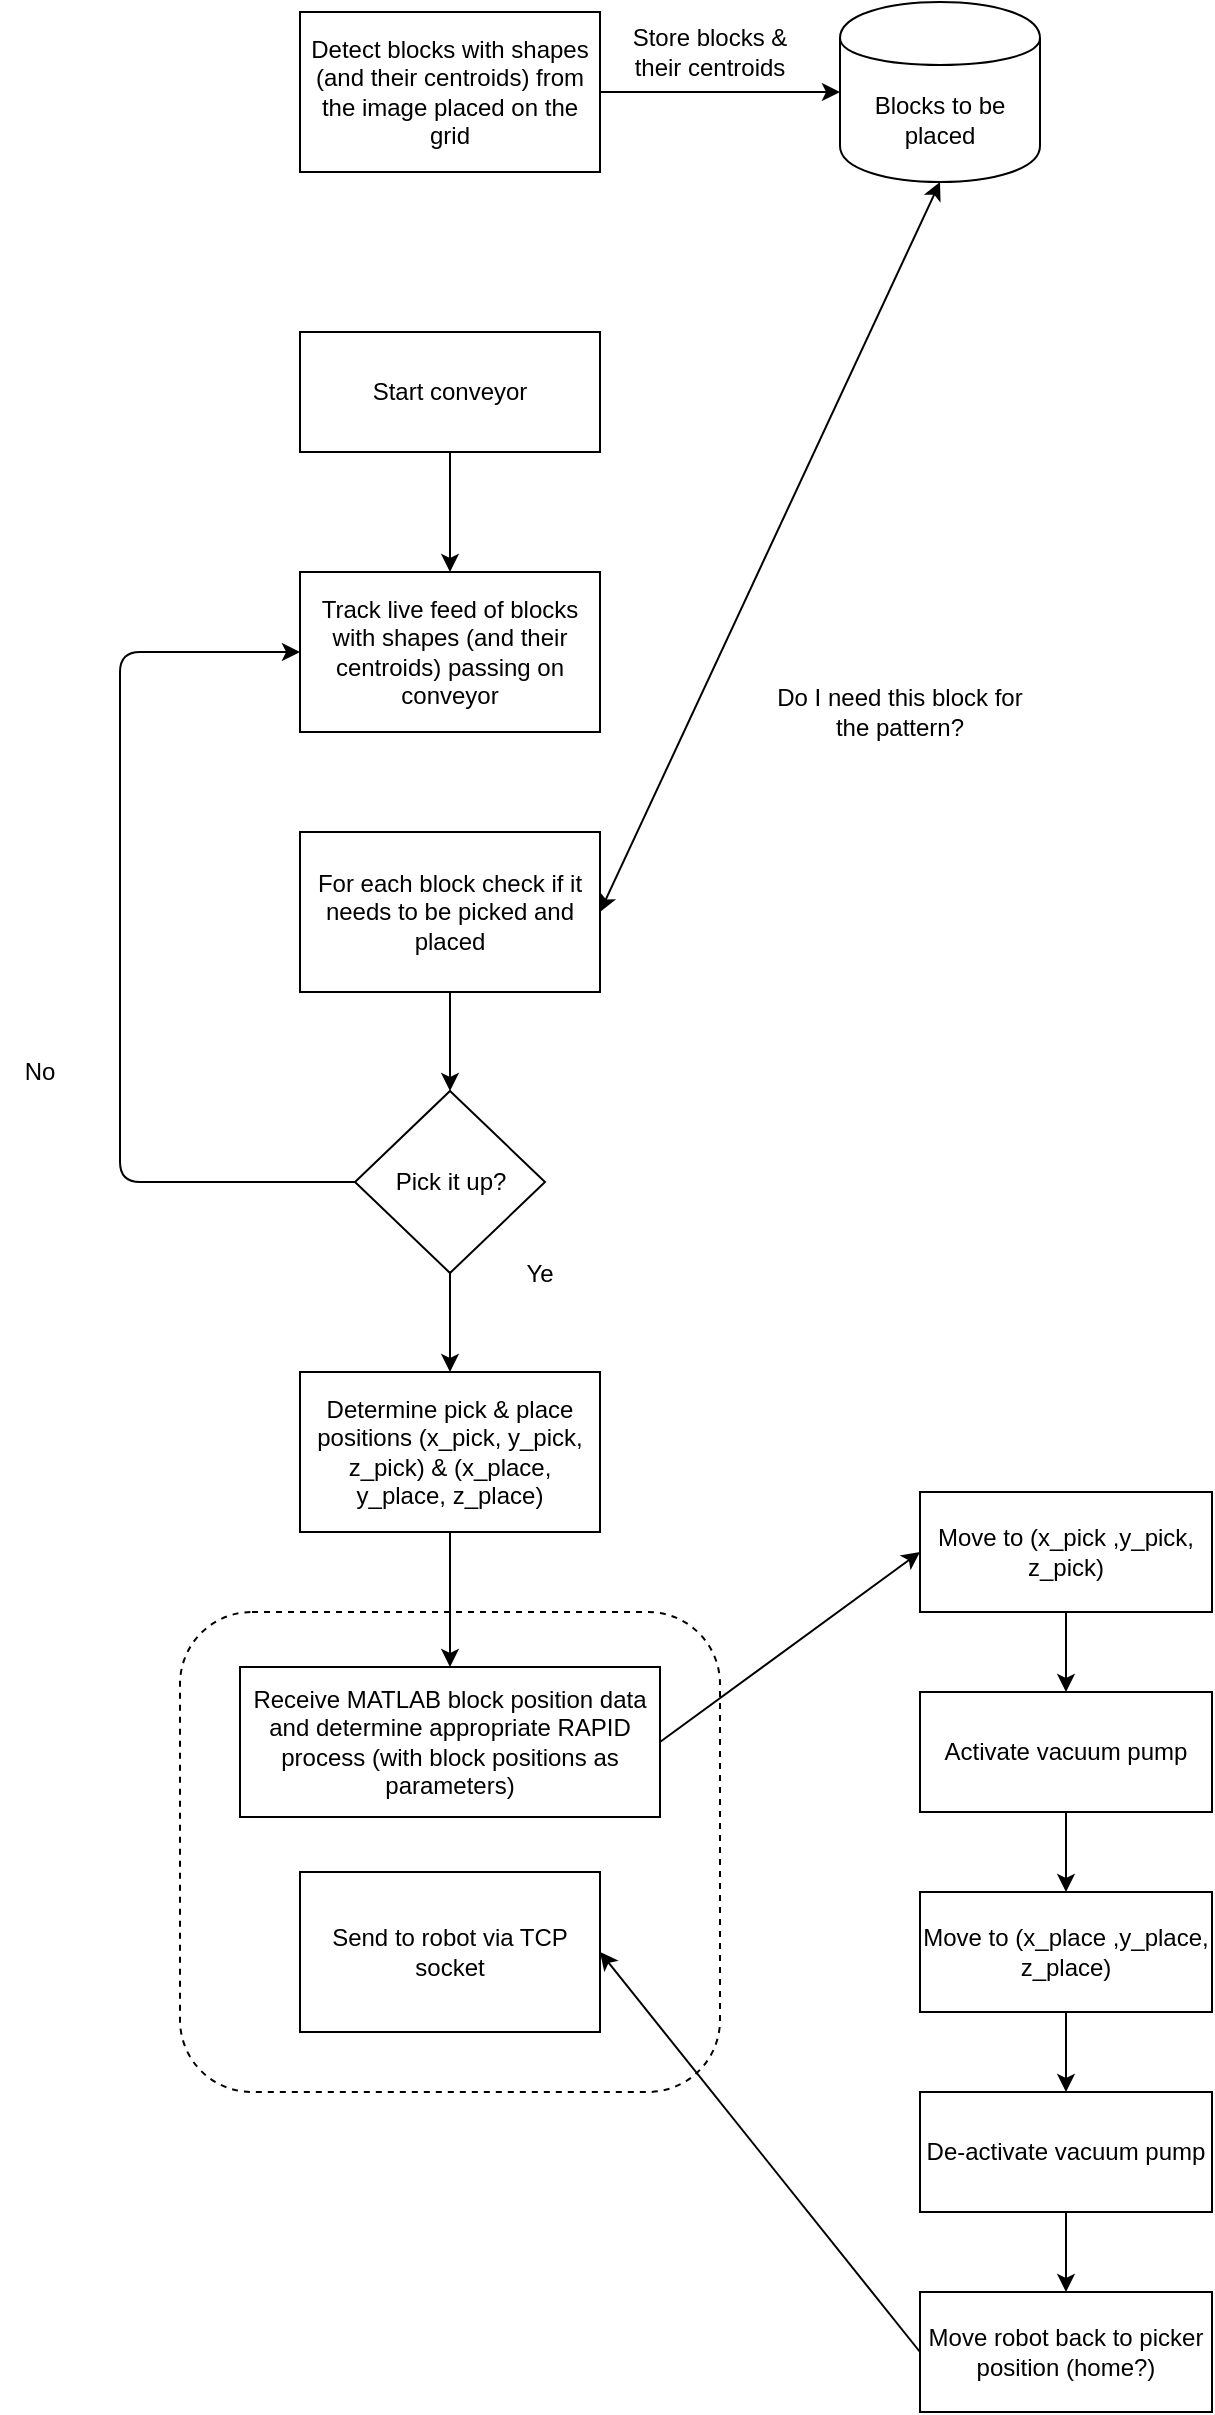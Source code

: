 <mxfile version="10.9.7" type="device"><diagram id="MjJljGxRGcUCT5FmxUNG" name="Page-1"><mxGraphModel dx="1426" dy="788" grid="1" gridSize="10" guides="1" tooltips="1" connect="1" arrows="1" fold="1" page="1" pageScale="1" pageWidth="850" pageHeight="1100" math="0" shadow="0"><root><mxCell id="0"/><mxCell id="1" parent="0"/><mxCell id="-eU7RrPuOEnNcxoTukKG-39" value="" style="rounded=1;whiteSpace=wrap;html=1;dashed=1;fillColor=none;" parent="1" vertex="1"><mxGeometry x="280" y="870" width="270" height="240" as="geometry"/></mxCell><mxCell id="-eU7RrPuOEnNcxoTukKG-1" value="Detect blocks with shapes (and their centroids) from the image placed on the grid" style="rounded=0;whiteSpace=wrap;html=1;" parent="1" vertex="1"><mxGeometry x="340" y="70" width="150" height="80" as="geometry"/></mxCell><mxCell id="-eU7RrPuOEnNcxoTukKG-4" value="Track live feed of blocks with shapes (and their centroids) passing on conveyor" style="rounded=0;whiteSpace=wrap;html=1;" parent="1" vertex="1"><mxGeometry x="340" y="350" width="150" height="80" as="geometry"/></mxCell><mxCell id="-eU7RrPuOEnNcxoTukKG-5" value="" style="endArrow=classic;html=1;exitX=1;exitY=0.5;exitDx=0;exitDy=0;entryX=0;entryY=0.5;entryDx=0;entryDy=0;" parent="1" source="-eU7RrPuOEnNcxoTukKG-1" target="-eU7RrPuOEnNcxoTukKG-9" edge="1"><mxGeometry width="50" height="50" relative="1" as="geometry"><mxPoint x="170" y="330" as="sourcePoint"/><mxPoint x="220" y="280" as="targetPoint"/></mxGeometry></mxCell><mxCell id="-eU7RrPuOEnNcxoTukKG-7" value="For each block check if it needs to be picked and placed" style="rounded=0;whiteSpace=wrap;html=1;" parent="1" vertex="1"><mxGeometry x="340" y="480" width="150" height="80" as="geometry"/></mxCell><mxCell id="-eU7RrPuOEnNcxoTukKG-9" value="Blocks to be placed" style="shape=cylinder;whiteSpace=wrap;html=1;boundedLbl=1;backgroundOutline=1;" parent="1" vertex="1"><mxGeometry x="610" y="65" width="100" height="90" as="geometry"/></mxCell><mxCell id="-eU7RrPuOEnNcxoTukKG-10" value="Store blocks &amp;amp; their centroids" style="text;html=1;strokeColor=none;fillColor=none;align=center;verticalAlign=middle;whiteSpace=wrap;rounded=0;" parent="1" vertex="1"><mxGeometry x="500" y="80" width="90" height="20" as="geometry"/></mxCell><mxCell id="-eU7RrPuOEnNcxoTukKG-11" value="" style="endArrow=classic;startArrow=classic;html=1;entryX=0.5;entryY=1;entryDx=0;entryDy=0;exitX=1;exitY=0.5;exitDx=0;exitDy=0;" parent="1" source="-eU7RrPuOEnNcxoTukKG-7" target="-eU7RrPuOEnNcxoTukKG-9" edge="1"><mxGeometry width="50" height="50" relative="1" as="geometry"><mxPoint x="530" y="320" as="sourcePoint"/><mxPoint x="580" y="270" as="targetPoint"/></mxGeometry></mxCell><mxCell id="-eU7RrPuOEnNcxoTukKG-12" value="Pick it up?" style="rhombus;whiteSpace=wrap;html=1;" parent="1" vertex="1"><mxGeometry x="367.5" y="609.5" width="95" height="91" as="geometry"/></mxCell><mxCell id="-eU7RrPuOEnNcxoTukKG-13" value="" style="endArrow=classic;html=1;entryX=0;entryY=0.5;entryDx=0;entryDy=0;exitX=0;exitY=0.5;exitDx=0;exitDy=0;" parent="1" source="-eU7RrPuOEnNcxoTukKG-12" target="-eU7RrPuOEnNcxoTukKG-4" edge="1"><mxGeometry width="50" height="50" relative="1" as="geometry"><mxPoint x="270" y="700" as="sourcePoint"/><mxPoint x="270" y="380" as="targetPoint"/><Array as="points"><mxPoint x="250" y="655"/><mxPoint x="250" y="390"/></Array></mxGeometry></mxCell><mxCell id="-eU7RrPuOEnNcxoTukKG-14" value="Do I need this block for the pattern?" style="text;html=1;strokeColor=none;fillColor=none;align=center;verticalAlign=middle;whiteSpace=wrap;rounded=0;" parent="1" vertex="1"><mxGeometry x="570" y="410" width="140" height="20" as="geometry"/></mxCell><mxCell id="-eU7RrPuOEnNcxoTukKG-16" value="Determine pick &amp;amp; place positions (x_pick, y_pick, z_pick) &amp;amp; (x_place, y_place, z_place) " style="rounded=0;whiteSpace=wrap;html=1;" parent="1" vertex="1"><mxGeometry x="340" y="750" width="150" height="80" as="geometry"/></mxCell><mxCell id="-eU7RrPuOEnNcxoTukKG-17" value="Start conveyor" style="rounded=0;whiteSpace=wrap;html=1;" parent="1" vertex="1"><mxGeometry x="340" y="230" width="150" height="60" as="geometry"/></mxCell><mxCell id="-eU7RrPuOEnNcxoTukKG-20" value="Send to robot via TCP socket" style="rounded=0;whiteSpace=wrap;html=1;" parent="1" vertex="1"><mxGeometry x="340" y="1000" width="150" height="80" as="geometry"/></mxCell><mxCell id="-eU7RrPuOEnNcxoTukKG-21" value="Move to (x_pick ,y_pick, z_pick)" style="rounded=0;whiteSpace=wrap;html=1;" parent="1" vertex="1"><mxGeometry x="650" y="810" width="146" height="60" as="geometry"/></mxCell><mxCell id="-eU7RrPuOEnNcxoTukKG-22" value="Activate vacuum pump" style="rounded=0;whiteSpace=wrap;html=1;" parent="1" vertex="1"><mxGeometry x="650" y="910" width="146" height="60" as="geometry"/></mxCell><mxCell id="-eU7RrPuOEnNcxoTukKG-23" value="Move to (x_place ,y_place, z_place)" style="rounded=0;whiteSpace=wrap;html=1;" parent="1" vertex="1"><mxGeometry x="650" y="1010" width="146" height="60" as="geometry"/></mxCell><mxCell id="-eU7RrPuOEnNcxoTukKG-24" value="De-activate vacuum pump" style="rounded=0;whiteSpace=wrap;html=1;" parent="1" vertex="1"><mxGeometry x="650" y="1110" width="146" height="60" as="geometry"/></mxCell><mxCell id="-eU7RrPuOEnNcxoTukKG-25" value="Move robot back to picker position (home?)" style="rounded=0;whiteSpace=wrap;html=1;" parent="1" vertex="1"><mxGeometry x="650" y="1210" width="146" height="60" as="geometry"/></mxCell><mxCell id="-eU7RrPuOEnNcxoTukKG-26" value="" style="endArrow=classic;html=1;exitX=1;exitY=0.5;exitDx=0;exitDy=0;entryX=0;entryY=0.5;entryDx=0;entryDy=0;" parent="1" source="-eU7RrPuOEnNcxoTukKG-35" target="-eU7RrPuOEnNcxoTukKG-21" edge="1"><mxGeometry width="50" height="50" relative="1" as="geometry"><mxPoint x="531" y="950" as="sourcePoint"/><mxPoint x="610" y="850" as="targetPoint"/></mxGeometry></mxCell><mxCell id="-eU7RrPuOEnNcxoTukKG-27" value="" style="endArrow=classic;html=1;exitX=0.5;exitY=1;exitDx=0;exitDy=0;entryX=0.5;entryY=0;entryDx=0;entryDy=0;" parent="1" source="-eU7RrPuOEnNcxoTukKG-21" target="-eU7RrPuOEnNcxoTukKG-22" edge="1"><mxGeometry width="50" height="50" relative="1" as="geometry"><mxPoint x="410" y="1170" as="sourcePoint"/><mxPoint x="460" y="1120" as="targetPoint"/></mxGeometry></mxCell><mxCell id="-eU7RrPuOEnNcxoTukKG-29" value="" style="endArrow=classic;html=1;exitX=0.5;exitY=1;exitDx=0;exitDy=0;" parent="1" source="-eU7RrPuOEnNcxoTukKG-22" target="-eU7RrPuOEnNcxoTukKG-23" edge="1"><mxGeometry width="50" height="50" relative="1" as="geometry"><mxPoint x="130" y="1370" as="sourcePoint"/><mxPoint x="180" y="1320" as="targetPoint"/></mxGeometry></mxCell><mxCell id="-eU7RrPuOEnNcxoTukKG-31" value="" style="endArrow=classic;html=1;exitX=0.5;exitY=1;exitDx=0;exitDy=0;" parent="1" source="-eU7RrPuOEnNcxoTukKG-23" target="-eU7RrPuOEnNcxoTukKG-24" edge="1"><mxGeometry width="50" height="50" relative="1" as="geometry"><mxPoint x="600" y="1080" as="sourcePoint"/><mxPoint x="650" y="1030" as="targetPoint"/></mxGeometry></mxCell><mxCell id="-eU7RrPuOEnNcxoTukKG-32" value="" style="endArrow=classic;html=1;exitX=0.5;exitY=1;exitDx=0;exitDy=0;entryX=0.5;entryY=0;entryDx=0;entryDy=0;" parent="1" source="-eU7RrPuOEnNcxoTukKG-24" target="-eU7RrPuOEnNcxoTukKG-25" edge="1"><mxGeometry width="50" height="50" relative="1" as="geometry"><mxPoint x="500" y="1200" as="sourcePoint"/><mxPoint x="550" y="1150" as="targetPoint"/></mxGeometry></mxCell><mxCell id="-eU7RrPuOEnNcxoTukKG-35" value="Receive MATLAB block position data and determine appropriate RAPID process (with block positions as parameters) " style="rounded=0;whiteSpace=wrap;html=1;" parent="1" vertex="1"><mxGeometry x="310" y="897.5" width="210" height="75" as="geometry"/></mxCell><mxCell id="-eU7RrPuOEnNcxoTukKG-38" value="" style="endArrow=classic;html=1;exitX=0;exitY=0.5;exitDx=0;exitDy=0;entryX=1;entryY=0.5;entryDx=0;entryDy=0;" parent="1" source="-eU7RrPuOEnNcxoTukKG-25" target="-eU7RrPuOEnNcxoTukKG-20" edge="1"><mxGeometry width="50" height="50" relative="1" as="geometry"><mxPoint x="540" y="1240" as="sourcePoint"/><mxPoint x="590" y="1190" as="targetPoint"/></mxGeometry></mxCell><mxCell id="-eU7RrPuOEnNcxoTukKG-40" value="" style="endArrow=classic;html=1;exitX=0.5;exitY=1;exitDx=0;exitDy=0;" parent="1" source="-eU7RrPuOEnNcxoTukKG-17" target="-eU7RrPuOEnNcxoTukKG-4" edge="1"><mxGeometry width="50" height="50" relative="1" as="geometry"><mxPoint x="460" y="350" as="sourcePoint"/><mxPoint x="510" y="300" as="targetPoint"/></mxGeometry></mxCell><mxCell id="-eU7RrPuOEnNcxoTukKG-41" value="&lt;div&gt;No&lt;/div&gt;" style="text;html=1;strokeColor=none;fillColor=none;align=center;verticalAlign=middle;whiteSpace=wrap;rounded=0;dashed=1;" parent="1" vertex="1"><mxGeometry x="190" y="590" width="40" height="20" as="geometry"/></mxCell><mxCell id="-eU7RrPuOEnNcxoTukKG-42" value="" style="endArrow=classic;html=1;exitX=0.5;exitY=1;exitDx=0;exitDy=0;entryX=0.5;entryY=0;entryDx=0;entryDy=0;" parent="1" source="-eU7RrPuOEnNcxoTukKG-12" target="-eU7RrPuOEnNcxoTukKG-16" edge="1"><mxGeometry width="50" height="50" relative="1" as="geometry"><mxPoint x="570" y="750" as="sourcePoint"/><mxPoint x="620" y="700" as="targetPoint"/></mxGeometry></mxCell><mxCell id="-eU7RrPuOEnNcxoTukKG-43" value="Ye" style="text;html=1;strokeColor=none;fillColor=none;align=center;verticalAlign=middle;whiteSpace=wrap;rounded=0;dashed=1;" parent="1" vertex="1"><mxGeometry x="440" y="690.5" width="40" height="20" as="geometry"/></mxCell><mxCell id="-eU7RrPuOEnNcxoTukKG-44" value="" style="endArrow=classic;html=1;exitX=0.5;exitY=1;exitDx=0;exitDy=0;entryX=0.5;entryY=0;entryDx=0;entryDy=0;" parent="1" source="-eU7RrPuOEnNcxoTukKG-7" target="-eU7RrPuOEnNcxoTukKG-12" edge="1"><mxGeometry width="50" height="50" relative="1" as="geometry"><mxPoint x="510" y="640" as="sourcePoint"/><mxPoint x="560" y="590" as="targetPoint"/></mxGeometry></mxCell><mxCell id="-eU7RrPuOEnNcxoTukKG-45" value="" style="endArrow=classic;html=1;exitX=0.5;exitY=1;exitDx=0;exitDy=0;entryX=0.5;entryY=0;entryDx=0;entryDy=0;" parent="1" source="-eU7RrPuOEnNcxoTukKG-16" target="-eU7RrPuOEnNcxoTukKG-35" edge="1"><mxGeometry width="50" height="50" relative="1" as="geometry"><mxPoint x="390" y="900" as="sourcePoint"/><mxPoint x="440" y="850" as="targetPoint"/></mxGeometry></mxCell></root></mxGraphModel></diagram></mxfile>
